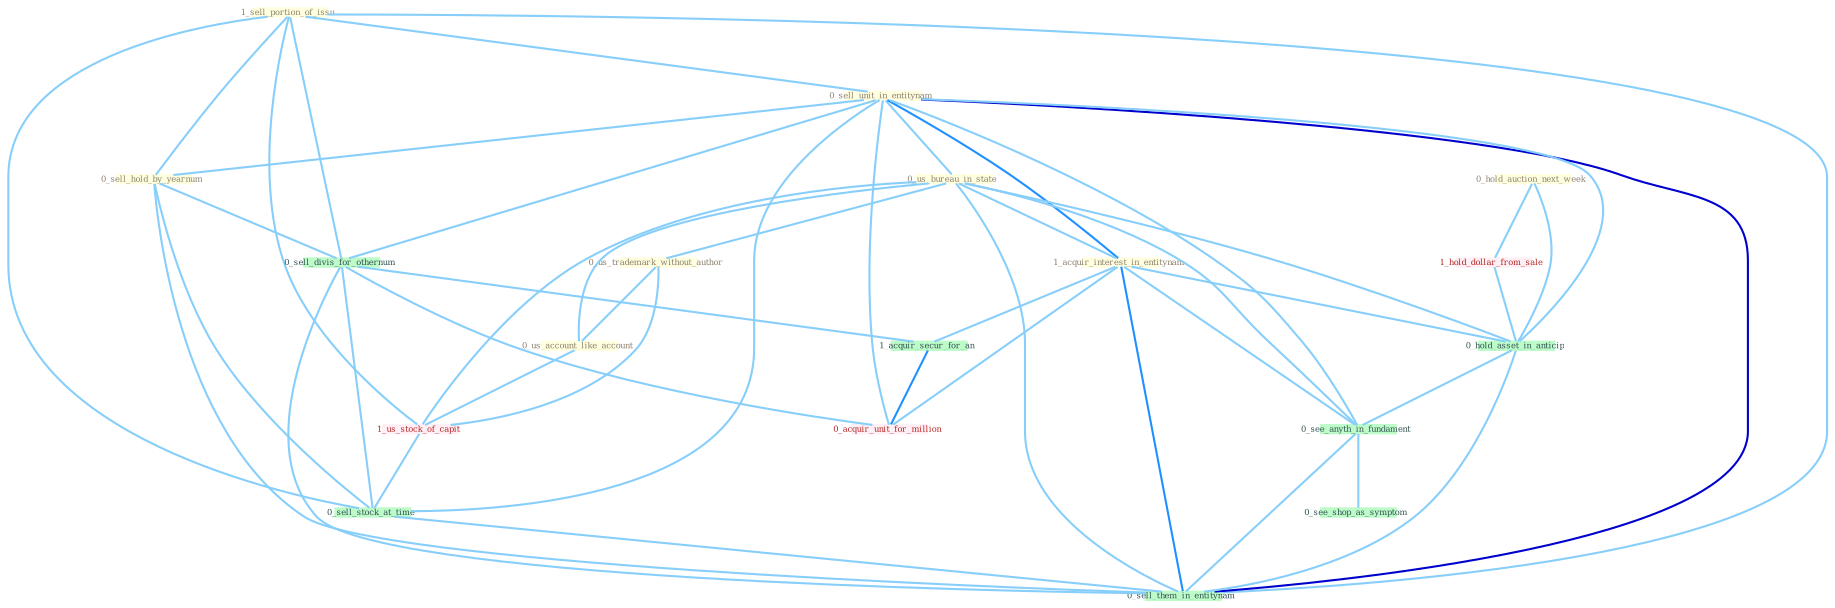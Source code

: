 Graph G{ 
    node
    [shape=polygon,style=filled,width=.5,height=.06,color="#BDFCC9",fixedsize=true,fontsize=4,
    fontcolor="#2f4f4f"];
    {node
    [color="#ffffe0", fontcolor="#8b7d6b"] "1_sell_portion_of_issu " "0_sell_unit_in_entitynam " "0_hold_auction_next_week " "0_us_bureau_in_state " "1_acquir_interest_in_entitynam " "0_sell_hold_by_yearnum " "0_us_trademark_without_author " "0_us_account_like_account "}
{node [color="#fff0f5", fontcolor="#b22222"] "1_us_stock_of_capit " "1_hold_dollar_from_sale " "0_acquir_unit_for_million "}
edge [color="#B0E2FF"];

	"1_sell_portion_of_issu " -- "0_sell_unit_in_entitynam " [w="1", color="#87cefa" ];
	"1_sell_portion_of_issu " -- "0_sell_hold_by_yearnum " [w="1", color="#87cefa" ];
	"1_sell_portion_of_issu " -- "0_sell_divis_for_othernum " [w="1", color="#87cefa" ];
	"1_sell_portion_of_issu " -- "1_us_stock_of_capit " [w="1", color="#87cefa" ];
	"1_sell_portion_of_issu " -- "0_sell_stock_at_time " [w="1", color="#87cefa" ];
	"1_sell_portion_of_issu " -- "0_sell_them_in_entitynam " [w="1", color="#87cefa" ];
	"0_sell_unit_in_entitynam " -- "0_us_bureau_in_state " [w="1", color="#87cefa" ];
	"0_sell_unit_in_entitynam " -- "1_acquir_interest_in_entitynam " [w="2", color="#1e90ff" , len=0.8];
	"0_sell_unit_in_entitynam " -- "0_sell_hold_by_yearnum " [w="1", color="#87cefa" ];
	"0_sell_unit_in_entitynam " -- "0_sell_divis_for_othernum " [w="1", color="#87cefa" ];
	"0_sell_unit_in_entitynam " -- "0_hold_asset_in_anticip " [w="1", color="#87cefa" ];
	"0_sell_unit_in_entitynam " -- "0_sell_stock_at_time " [w="1", color="#87cefa" ];
	"0_sell_unit_in_entitynam " -- "0_see_anyth_in_fundament " [w="1", color="#87cefa" ];
	"0_sell_unit_in_entitynam " -- "0_acquir_unit_for_million " [w="1", color="#87cefa" ];
	"0_sell_unit_in_entitynam " -- "0_sell_them_in_entitynam " [w="3", color="#0000cd" , len=0.6];
	"0_hold_auction_next_week " -- "1_hold_dollar_from_sale " [w="1", color="#87cefa" ];
	"0_hold_auction_next_week " -- "0_hold_asset_in_anticip " [w="1", color="#87cefa" ];
	"0_us_bureau_in_state " -- "1_acquir_interest_in_entitynam " [w="1", color="#87cefa" ];
	"0_us_bureau_in_state " -- "0_us_trademark_without_author " [w="1", color="#87cefa" ];
	"0_us_bureau_in_state " -- "0_us_account_like_account " [w="1", color="#87cefa" ];
	"0_us_bureau_in_state " -- "1_us_stock_of_capit " [w="1", color="#87cefa" ];
	"0_us_bureau_in_state " -- "0_hold_asset_in_anticip " [w="1", color="#87cefa" ];
	"0_us_bureau_in_state " -- "0_see_anyth_in_fundament " [w="1", color="#87cefa" ];
	"0_us_bureau_in_state " -- "0_sell_them_in_entitynam " [w="1", color="#87cefa" ];
	"1_acquir_interest_in_entitynam " -- "1_acquir_secur_for_an " [w="1", color="#87cefa" ];
	"1_acquir_interest_in_entitynam " -- "0_hold_asset_in_anticip " [w="1", color="#87cefa" ];
	"1_acquir_interest_in_entitynam " -- "0_see_anyth_in_fundament " [w="1", color="#87cefa" ];
	"1_acquir_interest_in_entitynam " -- "0_acquir_unit_for_million " [w="1", color="#87cefa" ];
	"1_acquir_interest_in_entitynam " -- "0_sell_them_in_entitynam " [w="2", color="#1e90ff" , len=0.8];
	"0_sell_hold_by_yearnum " -- "0_sell_divis_for_othernum " [w="1", color="#87cefa" ];
	"0_sell_hold_by_yearnum " -- "0_sell_stock_at_time " [w="1", color="#87cefa" ];
	"0_sell_hold_by_yearnum " -- "0_sell_them_in_entitynam " [w="1", color="#87cefa" ];
	"0_us_trademark_without_author " -- "0_us_account_like_account " [w="1", color="#87cefa" ];
	"0_us_trademark_without_author " -- "1_us_stock_of_capit " [w="1", color="#87cefa" ];
	"0_us_account_like_account " -- "1_us_stock_of_capit " [w="1", color="#87cefa" ];
	"0_sell_divis_for_othernum " -- "1_acquir_secur_for_an " [w="1", color="#87cefa" ];
	"0_sell_divis_for_othernum " -- "0_sell_stock_at_time " [w="1", color="#87cefa" ];
	"0_sell_divis_for_othernum " -- "0_acquir_unit_for_million " [w="1", color="#87cefa" ];
	"0_sell_divis_for_othernum " -- "0_sell_them_in_entitynam " [w="1", color="#87cefa" ];
	"1_acquir_secur_for_an " -- "0_acquir_unit_for_million " [w="2", color="#1e90ff" , len=0.8];
	"1_us_stock_of_capit " -- "0_sell_stock_at_time " [w="1", color="#87cefa" ];
	"1_hold_dollar_from_sale " -- "0_hold_asset_in_anticip " [w="1", color="#87cefa" ];
	"0_hold_asset_in_anticip " -- "0_see_anyth_in_fundament " [w="1", color="#87cefa" ];
	"0_hold_asset_in_anticip " -- "0_sell_them_in_entitynam " [w="1", color="#87cefa" ];
	"0_sell_stock_at_time " -- "0_sell_them_in_entitynam " [w="1", color="#87cefa" ];
	"0_see_anyth_in_fundament " -- "0_see_shop_as_symptom " [w="1", color="#87cefa" ];
	"0_see_anyth_in_fundament " -- "0_sell_them_in_entitynam " [w="1", color="#87cefa" ];
}